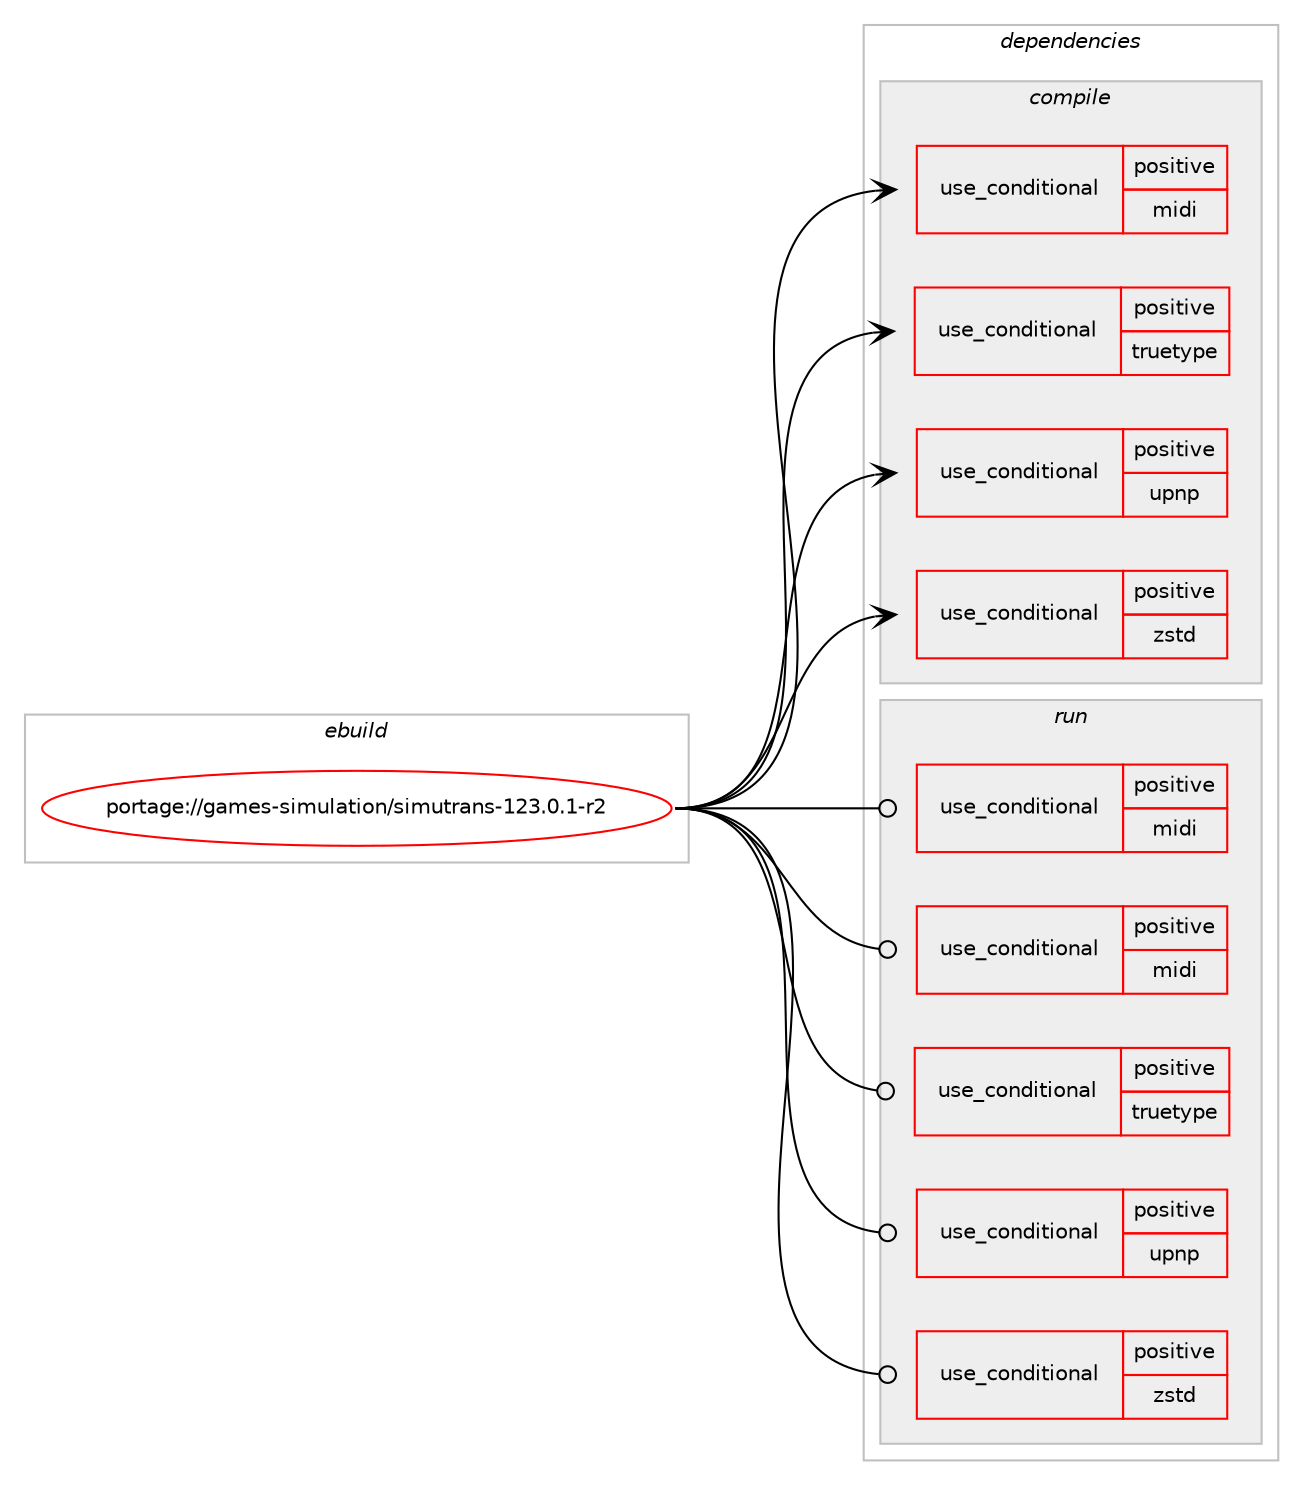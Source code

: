 digraph prolog {

# *************
# Graph options
# *************

newrank=true;
concentrate=true;
compound=true;
graph [rankdir=LR,fontname=Helvetica,fontsize=10,ranksep=1.5];#, ranksep=2.5, nodesep=0.2];
edge  [arrowhead=vee];
node  [fontname=Helvetica,fontsize=10];

# **********
# The ebuild
# **********

subgraph cluster_leftcol {
color=gray;
rank=same;
label=<<i>ebuild</i>>;
id [label="portage://games-simulation/simutrans-123.0.1-r2", color=red, width=4, href="../games-simulation/simutrans-123.0.1-r2.svg"];
}

# ****************
# The dependencies
# ****************

subgraph cluster_midcol {
color=gray;
label=<<i>dependencies</i>>;
subgraph cluster_compile {
fillcolor="#eeeeee";
style=filled;
label=<<i>compile</i>>;
subgraph cond63239 {
dependency116748 [label=<<TABLE BORDER="0" CELLBORDER="1" CELLSPACING="0" CELLPADDING="4"><TR><TD ROWSPAN="3" CELLPADDING="10">use_conditional</TD></TR><TR><TD>positive</TD></TR><TR><TD>midi</TD></TR></TABLE>>, shape=none, color=red];
# *** BEGIN UNKNOWN DEPENDENCY TYPE (TODO) ***
# dependency116748 -> package_dependency(portage://games-simulation/simutrans-123.0.1-r2,install,no,media-sound,fluidsynth,none,[,,],any_same_slot,[use(enable(sdl),none)])
# *** END UNKNOWN DEPENDENCY TYPE (TODO) ***

}
id:e -> dependency116748:w [weight=20,style="solid",arrowhead="vee"];
subgraph cond63240 {
dependency116749 [label=<<TABLE BORDER="0" CELLBORDER="1" CELLSPACING="0" CELLPADDING="4"><TR><TD ROWSPAN="3" CELLPADDING="10">use_conditional</TD></TR><TR><TD>positive</TD></TR><TR><TD>truetype</TD></TR></TABLE>>, shape=none, color=red];
# *** BEGIN UNKNOWN DEPENDENCY TYPE (TODO) ***
# dependency116749 -> package_dependency(portage://games-simulation/simutrans-123.0.1-r2,install,no,media-libs,freetype,none,[,,],[],[])
# *** END UNKNOWN DEPENDENCY TYPE (TODO) ***

}
id:e -> dependency116749:w [weight=20,style="solid",arrowhead="vee"];
subgraph cond63241 {
dependency116750 [label=<<TABLE BORDER="0" CELLBORDER="1" CELLSPACING="0" CELLPADDING="4"><TR><TD ROWSPAN="3" CELLPADDING="10">use_conditional</TD></TR><TR><TD>positive</TD></TR><TR><TD>upnp</TD></TR></TABLE>>, shape=none, color=red];
# *** BEGIN UNKNOWN DEPENDENCY TYPE (TODO) ***
# dependency116750 -> package_dependency(portage://games-simulation/simutrans-123.0.1-r2,install,no,net-libs,miniupnpc,none,[,,],any_same_slot,[])
# *** END UNKNOWN DEPENDENCY TYPE (TODO) ***

}
id:e -> dependency116750:w [weight=20,style="solid",arrowhead="vee"];
subgraph cond63242 {
dependency116751 [label=<<TABLE BORDER="0" CELLBORDER="1" CELLSPACING="0" CELLPADDING="4"><TR><TD ROWSPAN="3" CELLPADDING="10">use_conditional</TD></TR><TR><TD>positive</TD></TR><TR><TD>zstd</TD></TR></TABLE>>, shape=none, color=red];
# *** BEGIN UNKNOWN DEPENDENCY TYPE (TODO) ***
# dependency116751 -> package_dependency(portage://games-simulation/simutrans-123.0.1-r2,install,no,app-arch,zstd,none,[,,],[],[])
# *** END UNKNOWN DEPENDENCY TYPE (TODO) ***

}
id:e -> dependency116751:w [weight=20,style="solid",arrowhead="vee"];
# *** BEGIN UNKNOWN DEPENDENCY TYPE (TODO) ***
# id -> package_dependency(portage://games-simulation/simutrans-123.0.1-r2,install,no,app-arch,bzip2,none,[,,],[],[])
# *** END UNKNOWN DEPENDENCY TYPE (TODO) ***

# *** BEGIN UNKNOWN DEPENDENCY TYPE (TODO) ***
# id -> package_dependency(portage://games-simulation/simutrans-123.0.1-r2,install,no,media-libs,libpng,none,[,,],[slot(0),equal],[])
# *** END UNKNOWN DEPENDENCY TYPE (TODO) ***

# *** BEGIN UNKNOWN DEPENDENCY TYPE (TODO) ***
# id -> package_dependency(portage://games-simulation/simutrans-123.0.1-r2,install,no,media-libs,libsdl2,none,[,,],[],[use(enable(sound),none),use(enable(video),none)])
# *** END UNKNOWN DEPENDENCY TYPE (TODO) ***

# *** BEGIN UNKNOWN DEPENDENCY TYPE (TODO) ***
# id -> package_dependency(portage://games-simulation/simutrans-123.0.1-r2,install,no,sys-libs,zlib,none,[,,],[],[])
# *** END UNKNOWN DEPENDENCY TYPE (TODO) ***

}
subgraph cluster_compileandrun {
fillcolor="#eeeeee";
style=filled;
label=<<i>compile and run</i>>;
}
subgraph cluster_run {
fillcolor="#eeeeee";
style=filled;
label=<<i>run</i>>;
subgraph cond63243 {
dependency116752 [label=<<TABLE BORDER="0" CELLBORDER="1" CELLSPACING="0" CELLPADDING="4"><TR><TD ROWSPAN="3" CELLPADDING="10">use_conditional</TD></TR><TR><TD>positive</TD></TR><TR><TD>midi</TD></TR></TABLE>>, shape=none, color=red];
# *** BEGIN UNKNOWN DEPENDENCY TYPE (TODO) ***
# dependency116752 -> package_dependency(portage://games-simulation/simutrans-123.0.1-r2,run,no,media-sound,fluid-soundfont,none,[,,],[],[])
# *** END UNKNOWN DEPENDENCY TYPE (TODO) ***

}
id:e -> dependency116752:w [weight=20,style="solid",arrowhead="odot"];
subgraph cond63244 {
dependency116753 [label=<<TABLE BORDER="0" CELLBORDER="1" CELLSPACING="0" CELLPADDING="4"><TR><TD ROWSPAN="3" CELLPADDING="10">use_conditional</TD></TR><TR><TD>positive</TD></TR><TR><TD>midi</TD></TR></TABLE>>, shape=none, color=red];
# *** BEGIN UNKNOWN DEPENDENCY TYPE (TODO) ***
# dependency116753 -> package_dependency(portage://games-simulation/simutrans-123.0.1-r2,run,no,media-sound,fluidsynth,none,[,,],any_same_slot,[use(enable(sdl),none)])
# *** END UNKNOWN DEPENDENCY TYPE (TODO) ***

}
id:e -> dependency116753:w [weight=20,style="solid",arrowhead="odot"];
subgraph cond63245 {
dependency116754 [label=<<TABLE BORDER="0" CELLBORDER="1" CELLSPACING="0" CELLPADDING="4"><TR><TD ROWSPAN="3" CELLPADDING="10">use_conditional</TD></TR><TR><TD>positive</TD></TR><TR><TD>truetype</TD></TR></TABLE>>, shape=none, color=red];
# *** BEGIN UNKNOWN DEPENDENCY TYPE (TODO) ***
# dependency116754 -> package_dependency(portage://games-simulation/simutrans-123.0.1-r2,run,no,media-libs,freetype,none,[,,],[],[])
# *** END UNKNOWN DEPENDENCY TYPE (TODO) ***

}
id:e -> dependency116754:w [weight=20,style="solid",arrowhead="odot"];
subgraph cond63246 {
dependency116755 [label=<<TABLE BORDER="0" CELLBORDER="1" CELLSPACING="0" CELLPADDING="4"><TR><TD ROWSPAN="3" CELLPADDING="10">use_conditional</TD></TR><TR><TD>positive</TD></TR><TR><TD>upnp</TD></TR></TABLE>>, shape=none, color=red];
# *** BEGIN UNKNOWN DEPENDENCY TYPE (TODO) ***
# dependency116755 -> package_dependency(portage://games-simulation/simutrans-123.0.1-r2,run,no,net-libs,miniupnpc,none,[,,],any_same_slot,[])
# *** END UNKNOWN DEPENDENCY TYPE (TODO) ***

}
id:e -> dependency116755:w [weight=20,style="solid",arrowhead="odot"];
subgraph cond63247 {
dependency116756 [label=<<TABLE BORDER="0" CELLBORDER="1" CELLSPACING="0" CELLPADDING="4"><TR><TD ROWSPAN="3" CELLPADDING="10">use_conditional</TD></TR><TR><TD>positive</TD></TR><TR><TD>zstd</TD></TR></TABLE>>, shape=none, color=red];
# *** BEGIN UNKNOWN DEPENDENCY TYPE (TODO) ***
# dependency116756 -> package_dependency(portage://games-simulation/simutrans-123.0.1-r2,run,no,app-arch,zstd,none,[,,],[],[])
# *** END UNKNOWN DEPENDENCY TYPE (TODO) ***

}
id:e -> dependency116756:w [weight=20,style="solid",arrowhead="odot"];
# *** BEGIN UNKNOWN DEPENDENCY TYPE (TODO) ***
# id -> package_dependency(portage://games-simulation/simutrans-123.0.1-r2,run,no,app-arch,bzip2,none,[,,],[],[])
# *** END UNKNOWN DEPENDENCY TYPE (TODO) ***

# *** BEGIN UNKNOWN DEPENDENCY TYPE (TODO) ***
# id -> package_dependency(portage://games-simulation/simutrans-123.0.1-r2,run,no,media-libs,libpng,none,[,,],[slot(0),equal],[])
# *** END UNKNOWN DEPENDENCY TYPE (TODO) ***

# *** BEGIN UNKNOWN DEPENDENCY TYPE (TODO) ***
# id -> package_dependency(portage://games-simulation/simutrans-123.0.1-r2,run,no,media-libs,libsdl2,none,[,,],[],[use(enable(sound),none),use(enable(video),none)])
# *** END UNKNOWN DEPENDENCY TYPE (TODO) ***

# *** BEGIN UNKNOWN DEPENDENCY TYPE (TODO) ***
# id -> package_dependency(portage://games-simulation/simutrans-123.0.1-r2,run,no,sys-libs,zlib,none,[,,],[],[])
# *** END UNKNOWN DEPENDENCY TYPE (TODO) ***

}
}

# **************
# The candidates
# **************

subgraph cluster_choices {
rank=same;
color=gray;
label=<<i>candidates</i>>;

}

}

